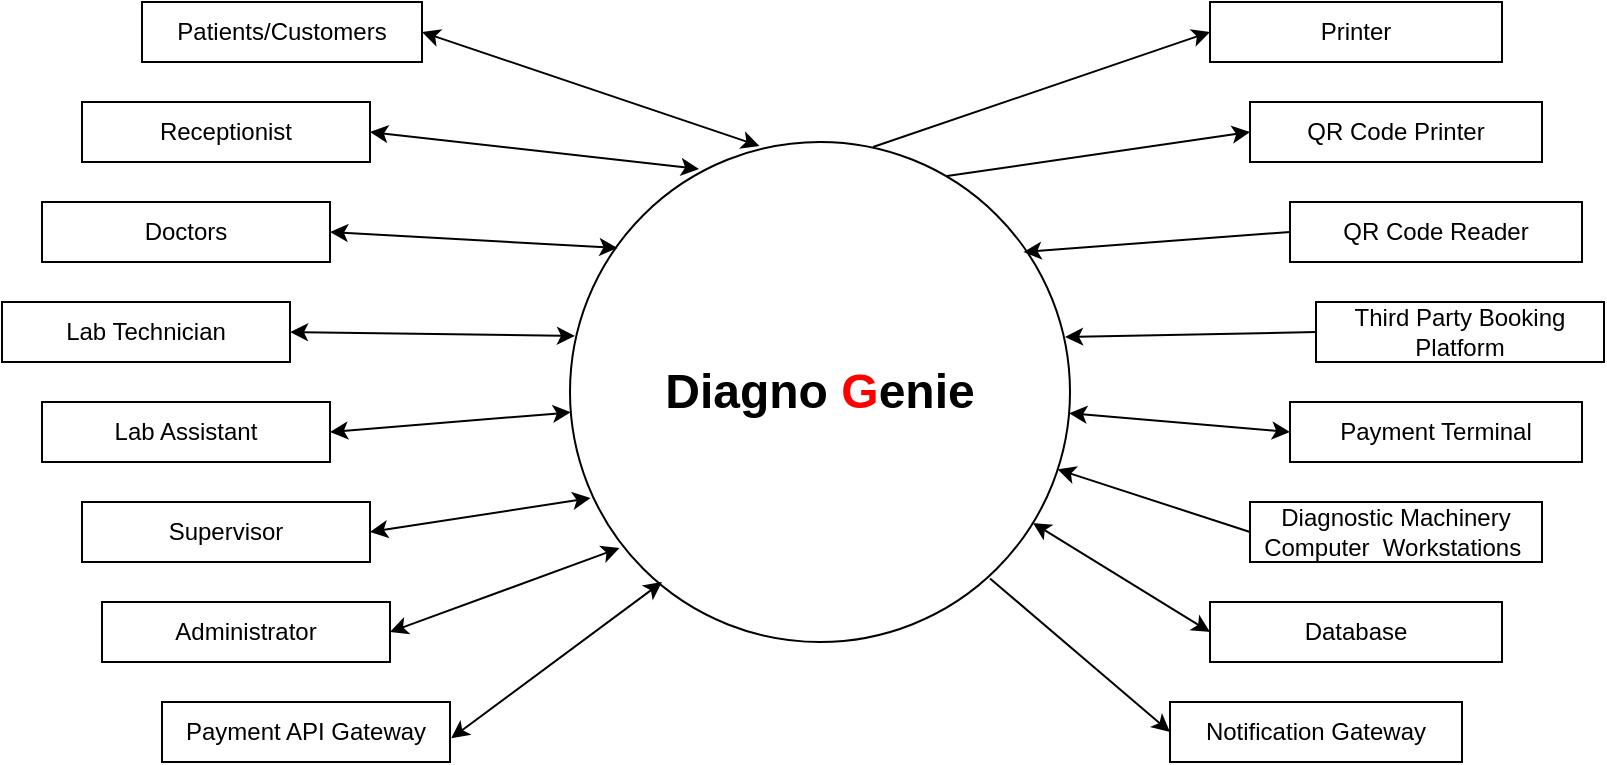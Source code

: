 <mxfile version="20.8.23" type="github">
  <diagram name="Page-1" id="c4acf3e9-155e-7222-9cf6-157b1a14988f">
    <mxGraphModel dx="910" dy="423" grid="1" gridSize="10" guides="1" tooltips="1" connect="1" arrows="1" fold="1" page="1" pageScale="1" pageWidth="827" pageHeight="1169" background="none" math="0" shadow="0">
      <root>
        <mxCell id="0" />
        <mxCell id="1" parent="0" />
        <mxCell id="TSrVDf9FQaybQOhuNdKW-1" value="&lt;h1&gt;&lt;b&gt;Diagno &lt;font color=&quot;#ff0000&quot;&gt;G&lt;/font&gt;enie&lt;/b&gt;&lt;/h1&gt;" style="ellipse;whiteSpace=wrap;html=1;" parent="1" vertex="1">
          <mxGeometry x="294" y="440" width="250" height="250" as="geometry" />
        </mxCell>
        <mxCell id="3dF8oCnv1FuNLzT9bXhd-1" value="Doctors" style="rounded=0;whiteSpace=wrap;html=1;" parent="1" vertex="1">
          <mxGeometry x="30" y="470" width="144" height="30" as="geometry" />
        </mxCell>
        <mxCell id="3dF8oCnv1FuNLzT9bXhd-2" value="Lab Technician" style="rounded=0;whiteSpace=wrap;html=1;" parent="1" vertex="1">
          <mxGeometry x="10" y="520" width="144" height="30" as="geometry" />
        </mxCell>
        <mxCell id="3dF8oCnv1FuNLzT9bXhd-3" value="Lab Assistant" style="rounded=0;whiteSpace=wrap;html=1;" parent="1" vertex="1">
          <mxGeometry x="30" y="570" width="144" height="30" as="geometry" />
        </mxCell>
        <mxCell id="3dF8oCnv1FuNLzT9bXhd-4" value="Supervisor" style="rounded=0;whiteSpace=wrap;html=1;" parent="1" vertex="1">
          <mxGeometry x="50" y="620" width="144" height="30" as="geometry" />
        </mxCell>
        <mxCell id="3dF8oCnv1FuNLzT9bXhd-14" value="Payment API Gateway" style="rounded=0;whiteSpace=wrap;html=1;" parent="1" vertex="1">
          <mxGeometry x="90" y="720" width="144" height="30" as="geometry" />
        </mxCell>
        <mxCell id="3dF8oCnv1FuNLzT9bXhd-15" value="Receptionist" style="rounded=0;whiteSpace=wrap;html=1;" parent="1" vertex="1">
          <mxGeometry x="50" y="420" width="144" height="30" as="geometry" />
        </mxCell>
        <mxCell id="3dF8oCnv1FuNLzT9bXhd-16" value="QR Code Reader" style="rounded=0;whiteSpace=wrap;html=1;" parent="1" vertex="1">
          <mxGeometry x="654" y="470" width="120" height="30" as="geometry" />
        </mxCell>
        <mxCell id="3dF8oCnv1FuNLzT9bXhd-18" value="Mobile/Tablet" style="rounded=0;whiteSpace=wrap;html=1;" parent="1" vertex="1">
          <mxGeometry x="654" y="570" width="120" height="30" as="geometry" />
        </mxCell>
        <mxCell id="3dF8oCnv1FuNLzT9bXhd-19" value="Diagnostic Machinery Computer&amp;nbsp; Workstations&amp;nbsp;" style="rounded=0;whiteSpace=wrap;html=1;" parent="1" vertex="1">
          <mxGeometry x="634" y="620" width="146" height="30" as="geometry" />
        </mxCell>
        <mxCell id="3dF8oCnv1FuNLzT9bXhd-20" value="Database" style="rounded=0;whiteSpace=wrap;html=1;" parent="1" vertex="1">
          <mxGeometry x="614" y="670" width="146" height="30" as="geometry" />
        </mxCell>
        <mxCell id="3dF8oCnv1FuNLzT9bXhd-21" value="Notification Gateway" style="rounded=0;whiteSpace=wrap;html=1;" parent="1" vertex="1">
          <mxGeometry x="594" y="720" width="146" height="30" as="geometry" />
        </mxCell>
        <mxCell id="3dF8oCnv1FuNLzT9bXhd-22" value="QR Code Printer" style="rounded=0;whiteSpace=wrap;html=1;" parent="1" vertex="1">
          <mxGeometry x="634" y="420" width="120" height="30" as="geometry" />
        </mxCell>
        <mxCell id="3dF8oCnv1FuNLzT9bXhd-33" value="" style="startArrow=classic;endArrow=classic;html=1;rounded=0;exitX=1;exitY=0.5;exitDx=0;exitDy=0;entryX=0.041;entryY=0.712;entryDx=0;entryDy=0;entryPerimeter=0;" parent="1" source="3dF8oCnv1FuNLzT9bXhd-4" target="TSrVDf9FQaybQOhuNdKW-1" edge="1">
          <mxGeometry width="50" height="50" relative="1" as="geometry">
            <mxPoint x="414" y="610" as="sourcePoint" />
            <mxPoint x="464" y="560" as="targetPoint" />
          </mxGeometry>
        </mxCell>
        <mxCell id="3dF8oCnv1FuNLzT9bXhd-34" value="" style="endArrow=classic;html=1;rounded=0;exitX=0;exitY=0.5;exitDx=0;exitDy=0;" parent="1" source="3dF8oCnv1FuNLzT9bXhd-19" target="TSrVDf9FQaybQOhuNdKW-1" edge="1">
          <mxGeometry width="50" height="50" relative="1" as="geometry">
            <mxPoint x="204" y="645" as="sourcePoint" />
            <mxPoint x="314" y="617" as="targetPoint" />
          </mxGeometry>
        </mxCell>
        <mxCell id="3dF8oCnv1FuNLzT9bXhd-35" value="" style="endArrow=classic;html=1;rounded=0;exitX=0.754;exitY=0.068;exitDx=0;exitDy=0;entryX=0;entryY=0.5;entryDx=0;entryDy=0;exitPerimeter=0;" parent="1" source="TSrVDf9FQaybQOhuNdKW-1" target="3dF8oCnv1FuNLzT9bXhd-22" edge="1">
          <mxGeometry width="50" height="50" relative="1" as="geometry">
            <mxPoint x="464" y="500" as="sourcePoint" />
            <mxPoint x="404" y="480" as="targetPoint" />
          </mxGeometry>
        </mxCell>
        <mxCell id="3dF8oCnv1FuNLzT9bXhd-37" value="" style="startArrow=classic;endArrow=classic;html=1;rounded=0;exitX=1;exitY=0.5;exitDx=0;exitDy=0;entryX=0.258;entryY=0.054;entryDx=0;entryDy=0;entryPerimeter=0;" parent="1" source="3dF8oCnv1FuNLzT9bXhd-15" target="TSrVDf9FQaybQOhuNdKW-1" edge="1">
          <mxGeometry width="50" height="50" relative="1" as="geometry">
            <mxPoint x="404" y="480" as="sourcePoint" />
            <mxPoint x="454" y="430" as="targetPoint" />
          </mxGeometry>
        </mxCell>
        <mxCell id="3dF8oCnv1FuNLzT9bXhd-38" value="" style="startArrow=classic;endArrow=classic;html=1;rounded=0;exitX=1.004;exitY=0.605;exitDx=0;exitDy=0;exitPerimeter=0;" parent="1" source="3dF8oCnv1FuNLzT9bXhd-14" edge="1">
          <mxGeometry width="50" height="50" relative="1" as="geometry">
            <mxPoint x="204" y="445" as="sourcePoint" />
            <mxPoint x="340" y="660" as="targetPoint" />
          </mxGeometry>
        </mxCell>
        <mxCell id="3dF8oCnv1FuNLzT9bXhd-40" value="" style="startArrow=classic;endArrow=classic;html=1;rounded=0;exitX=1;exitY=0.5;exitDx=0;exitDy=0;entryX=0.095;entryY=0.212;entryDx=0;entryDy=0;entryPerimeter=0;" parent="1" source="3dF8oCnv1FuNLzT9bXhd-1" target="TSrVDf9FQaybQOhuNdKW-1" edge="1">
          <mxGeometry width="50" height="50" relative="1" as="geometry">
            <mxPoint x="384" y="620" as="sourcePoint" />
            <mxPoint x="314" y="530" as="targetPoint" />
          </mxGeometry>
        </mxCell>
        <mxCell id="3dF8oCnv1FuNLzT9bXhd-41" value="" style="startArrow=classic;endArrow=classic;html=1;rounded=0;exitX=1;exitY=0.5;exitDx=0;exitDy=0;entryX=0.01;entryY=0.388;entryDx=0;entryDy=0;entryPerimeter=0;" parent="1" source="3dF8oCnv1FuNLzT9bXhd-2" target="TSrVDf9FQaybQOhuNdKW-1" edge="1">
          <mxGeometry width="50" height="50" relative="1" as="geometry">
            <mxPoint x="294" y="580" as="sourcePoint" />
            <mxPoint x="344" y="530" as="targetPoint" />
          </mxGeometry>
        </mxCell>
        <mxCell id="3dF8oCnv1FuNLzT9bXhd-52" value="" style="endArrow=classic;html=1;rounded=0;exitX=0.84;exitY=0.873;exitDx=0;exitDy=0;entryX=0;entryY=0.5;entryDx=0;entryDy=0;exitPerimeter=0;" parent="1" source="TSrVDf9FQaybQOhuNdKW-1" target="3dF8oCnv1FuNLzT9bXhd-21" edge="1">
          <mxGeometry width="50" height="50" relative="1" as="geometry">
            <mxPoint x="494" y="570" as="sourcePoint" />
            <mxPoint x="444" y="620" as="targetPoint" />
          </mxGeometry>
        </mxCell>
        <mxCell id="3dF8oCnv1FuNLzT9bXhd-60" value="Patients/Customers" style="rounded=0;whiteSpace=wrap;html=1;" parent="1" vertex="1">
          <mxGeometry x="80" y="370" width="140" height="30" as="geometry" />
        </mxCell>
        <mxCell id="3dF8oCnv1FuNLzT9bXhd-61" value="" style="startArrow=classic;endArrow=classic;html=1;rounded=0;exitX=1;exitY=0.5;exitDx=0;exitDy=0;entryX=0.379;entryY=0.008;entryDx=0;entryDy=0;entryPerimeter=0;" parent="1" source="3dF8oCnv1FuNLzT9bXhd-60" target="TSrVDf9FQaybQOhuNdKW-1" edge="1">
          <mxGeometry width="50" height="50" relative="1" as="geometry">
            <mxPoint x="430" y="430" as="sourcePoint" />
            <mxPoint x="384" y="457" as="targetPoint" />
          </mxGeometry>
        </mxCell>
        <mxCell id="3dF8oCnv1FuNLzT9bXhd-63" value="" style="endArrow=classic;html=1;rounded=0;exitX=0.606;exitY=0.01;exitDx=0;exitDy=0;entryX=0;entryY=0.5;entryDx=0;entryDy=0;exitPerimeter=0;" parent="1" source="TSrVDf9FQaybQOhuNdKW-1" target="3dF8oCnv1FuNLzT9bXhd-75" edge="1">
          <mxGeometry width="50" height="50" relative="1" as="geometry">
            <mxPoint x="470" y="460" as="sourcePoint" />
            <mxPoint x="620" y="385" as="targetPoint" />
          </mxGeometry>
        </mxCell>
        <mxCell id="3dF8oCnv1FuNLzT9bXhd-68" value="" style="startArrow=classic;endArrow=classic;html=1;rounded=0;fontFamily=Helvetica;" parent="1" target="TSrVDf9FQaybQOhuNdKW-1" edge="1">
          <mxGeometry width="50" height="50" relative="1" as="geometry">
            <mxPoint x="654" y="585" as="sourcePoint" />
            <mxPoint x="570" y="580" as="targetPoint" />
          </mxGeometry>
        </mxCell>
        <mxCell id="3dF8oCnv1FuNLzT9bXhd-69" value="" style="startArrow=classic;endArrow=classic;html=1;rounded=0;fontFamily=Helvetica;exitX=1;exitY=0.5;exitDx=0;exitDy=0;" parent="1" source="3dF8oCnv1FuNLzT9bXhd-3" target="TSrVDf9FQaybQOhuNdKW-1" edge="1">
          <mxGeometry width="50" height="50" relative="1" as="geometry">
            <mxPoint x="320" y="670" as="sourcePoint" />
            <mxPoint x="370" y="620" as="targetPoint" />
          </mxGeometry>
        </mxCell>
        <mxCell id="3dF8oCnv1FuNLzT9bXhd-71" value="QR Code Printer" style="rounded=0;whiteSpace=wrap;html=1;" parent="1" vertex="1">
          <mxGeometry x="634" y="420" width="146" height="30" as="geometry" />
        </mxCell>
        <mxCell id="3dF8oCnv1FuNLzT9bXhd-72" value="QR Code Reader" style="rounded=0;whiteSpace=wrap;html=1;" parent="1" vertex="1">
          <mxGeometry x="654" y="470" width="146" height="30" as="geometry" />
        </mxCell>
        <mxCell id="3dF8oCnv1FuNLzT9bXhd-74" value="Payment Terminal" style="rounded=0;whiteSpace=wrap;html=1;" parent="1" vertex="1">
          <mxGeometry x="654" y="570" width="146" height="30" as="geometry" />
        </mxCell>
        <mxCell id="3dF8oCnv1FuNLzT9bXhd-75" value="Printer" style="rounded=0;whiteSpace=wrap;html=1;" parent="1" vertex="1">
          <mxGeometry x="614" y="370" width="146" height="30" as="geometry" />
        </mxCell>
        <mxCell id="3dF8oCnv1FuNLzT9bXhd-77" value="" style="endArrow=classic;html=1;rounded=0;fontFamily=Helvetica;exitX=0;exitY=0.5;exitDx=0;exitDy=0;entryX=0.907;entryY=0.22;entryDx=0;entryDy=0;entryPerimeter=0;" parent="1" source="3dF8oCnv1FuNLzT9bXhd-72" target="TSrVDf9FQaybQOhuNdKW-1" edge="1">
          <mxGeometry width="50" height="50" relative="1" as="geometry">
            <mxPoint x="440" y="570" as="sourcePoint" />
            <mxPoint x="490" y="520" as="targetPoint" />
          </mxGeometry>
        </mxCell>
        <mxCell id="4JzvnzdeSrXJlnravBR1-1" value="" style="endArrow=classic;startArrow=classic;html=1;rounded=0;exitX=0;exitY=0.5;exitDx=0;exitDy=0;" parent="1" source="3dF8oCnv1FuNLzT9bXhd-20" target="TSrVDf9FQaybQOhuNdKW-1" edge="1">
          <mxGeometry width="50" height="50" relative="1" as="geometry">
            <mxPoint x="390" y="580" as="sourcePoint" />
            <mxPoint x="440" y="530" as="targetPoint" />
          </mxGeometry>
        </mxCell>
        <mxCell id="4JzvnzdeSrXJlnravBR1-2" value="Administrator" style="rounded=0;whiteSpace=wrap;html=1;" parent="1" vertex="1">
          <mxGeometry x="60" y="670" width="144" height="30" as="geometry" />
        </mxCell>
        <mxCell id="4JzvnzdeSrXJlnravBR1-3" value="" style="startArrow=classic;endArrow=classic;html=1;rounded=0;exitX=1;exitY=0.5;exitDx=0;exitDy=0;entryX=0.099;entryY=0.812;entryDx=0;entryDy=0;entryPerimeter=0;" parent="1" source="4JzvnzdeSrXJlnravBR1-2" target="TSrVDf9FQaybQOhuNdKW-1" edge="1">
          <mxGeometry width="50" height="50" relative="1" as="geometry">
            <mxPoint x="424" y="660" as="sourcePoint" />
            <mxPoint x="314" y="668" as="targetPoint" />
          </mxGeometry>
        </mxCell>
        <mxCell id="-9tUfQ3KagNuArPWRL46-1" value="Third Party Booking Platform" style="rounded=0;whiteSpace=wrap;html=1;" parent="1" vertex="1">
          <mxGeometry x="667" y="520" width="144" height="30" as="geometry" />
        </mxCell>
        <mxCell id="-9tUfQ3KagNuArPWRL46-2" value="" style="endArrow=classic;html=1;rounded=0;exitX=0;exitY=0.5;exitDx=0;exitDy=0;entryX=0.99;entryY=0.39;entryDx=0;entryDy=0;entryPerimeter=0;" parent="1" source="-9tUfQ3KagNuArPWRL46-1" target="TSrVDf9FQaybQOhuNdKW-1" edge="1">
          <mxGeometry width="50" height="50" relative="1" as="geometry">
            <mxPoint x="401" y="480" as="sourcePoint" />
            <mxPoint x="580" y="416" as="targetPoint" />
            <Array as="points" />
          </mxGeometry>
        </mxCell>
      </root>
    </mxGraphModel>
  </diagram>
</mxfile>
